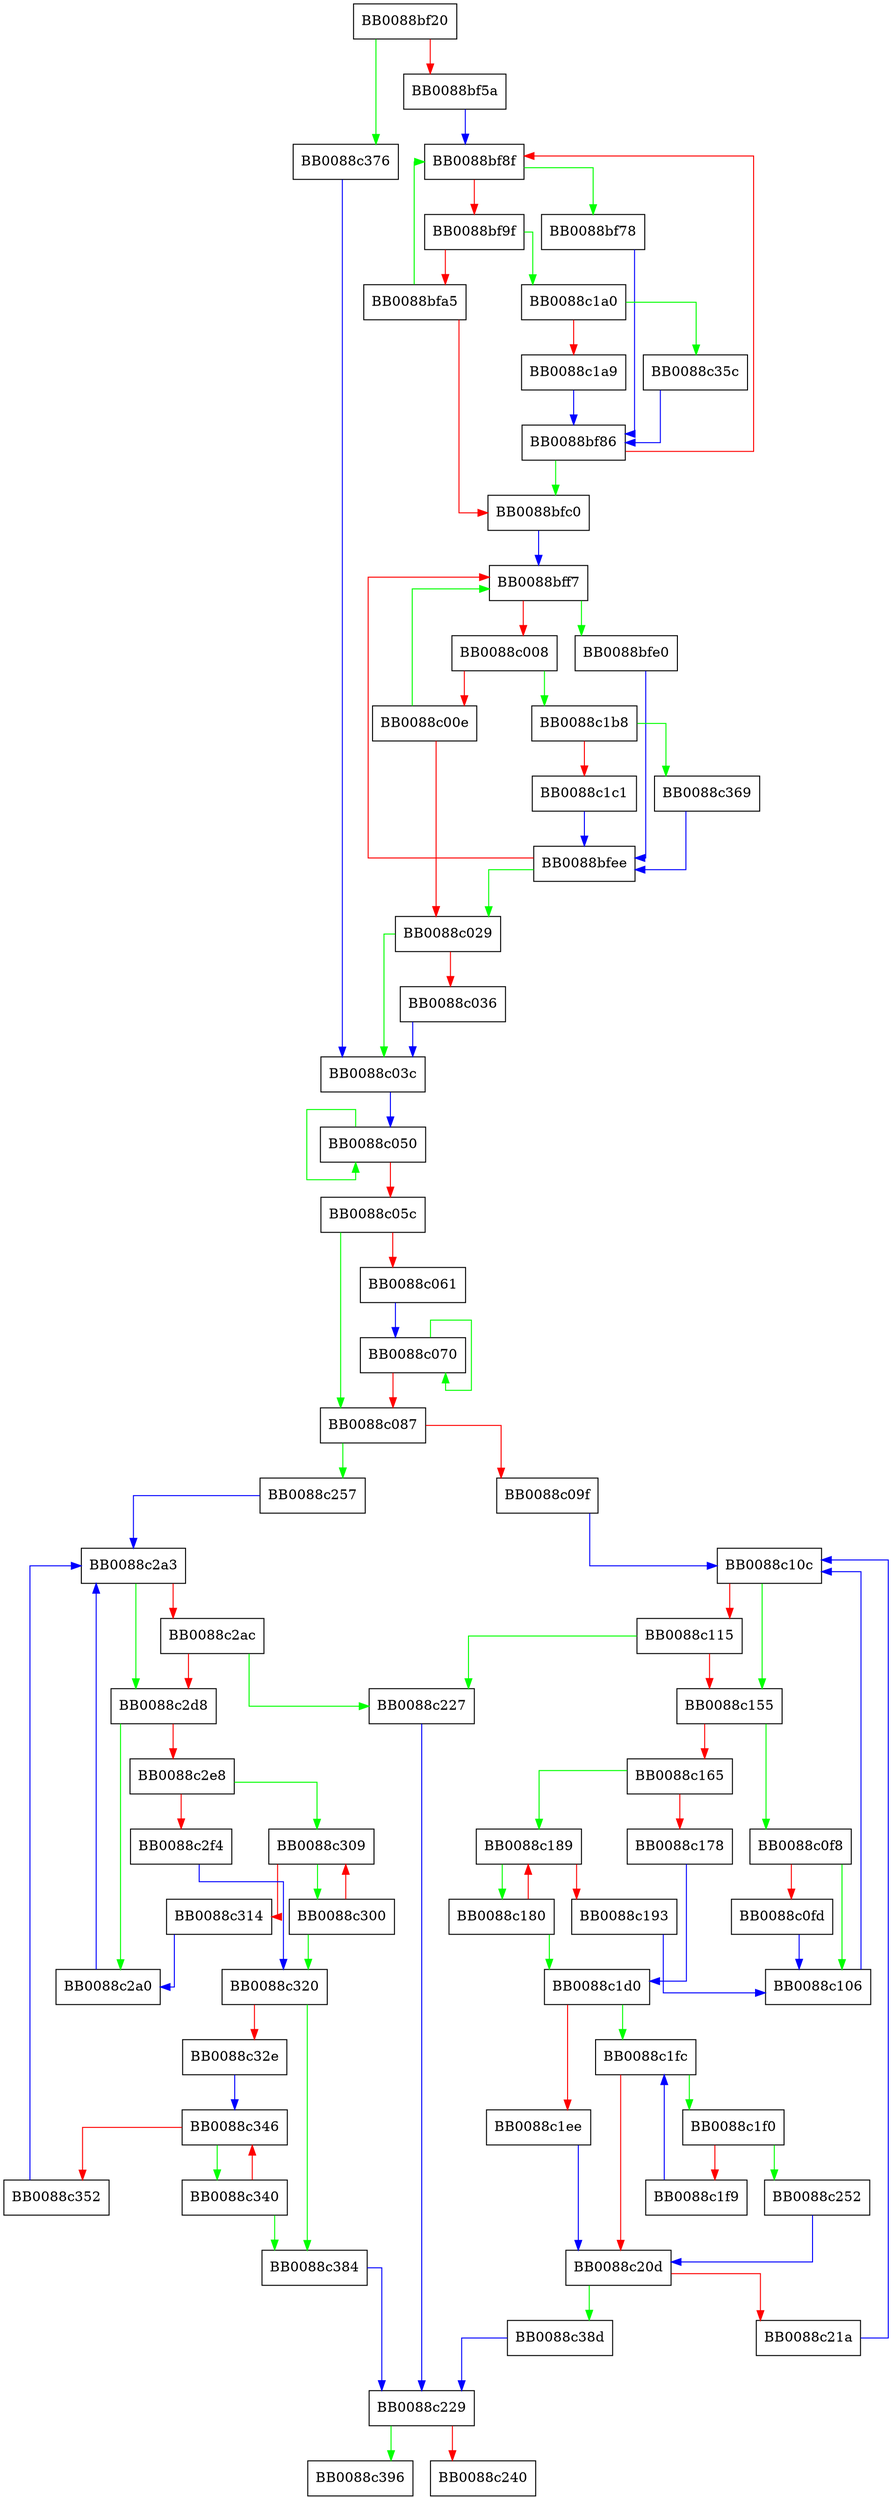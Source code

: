 digraph two_way_long_needle {
  node [shape="box"];
  graph [splines=ortho];
  BB0088bf20 -> BB0088c376 [color="green"];
  BB0088bf20 -> BB0088bf5a [color="red"];
  BB0088bf5a -> BB0088bf8f [color="blue"];
  BB0088bf78 -> BB0088bf86 [color="blue"];
  BB0088bf86 -> BB0088bfc0 [color="green"];
  BB0088bf86 -> BB0088bf8f [color="red"];
  BB0088bf8f -> BB0088bf78 [color="green"];
  BB0088bf8f -> BB0088bf9f [color="red"];
  BB0088bf9f -> BB0088c1a0 [color="green"];
  BB0088bf9f -> BB0088bfa5 [color="red"];
  BB0088bfa5 -> BB0088bf8f [color="green"];
  BB0088bfa5 -> BB0088bfc0 [color="red"];
  BB0088bfc0 -> BB0088bff7 [color="blue"];
  BB0088bfe0 -> BB0088bfee [color="blue"];
  BB0088bfee -> BB0088c029 [color="green"];
  BB0088bfee -> BB0088bff7 [color="red"];
  BB0088bff7 -> BB0088bfe0 [color="green"];
  BB0088bff7 -> BB0088c008 [color="red"];
  BB0088c008 -> BB0088c1b8 [color="green"];
  BB0088c008 -> BB0088c00e [color="red"];
  BB0088c00e -> BB0088bff7 [color="green"];
  BB0088c00e -> BB0088c029 [color="red"];
  BB0088c029 -> BB0088c03c [color="green"];
  BB0088c029 -> BB0088c036 [color="red"];
  BB0088c036 -> BB0088c03c [color="blue"];
  BB0088c03c -> BB0088c050 [color="blue"];
  BB0088c050 -> BB0088c050 [color="green"];
  BB0088c050 -> BB0088c05c [color="red"];
  BB0088c05c -> BB0088c087 [color="green"];
  BB0088c05c -> BB0088c061 [color="red"];
  BB0088c061 -> BB0088c070 [color="blue"];
  BB0088c070 -> BB0088c070 [color="green"];
  BB0088c070 -> BB0088c087 [color="red"];
  BB0088c087 -> BB0088c257 [color="green"];
  BB0088c087 -> BB0088c09f [color="red"];
  BB0088c09f -> BB0088c10c [color="blue"];
  BB0088c0f8 -> BB0088c106 [color="green"];
  BB0088c0f8 -> BB0088c0fd [color="red"];
  BB0088c0fd -> BB0088c106 [color="blue"];
  BB0088c106 -> BB0088c10c [color="blue"];
  BB0088c10c -> BB0088c155 [color="green"];
  BB0088c10c -> BB0088c115 [color="red"];
  BB0088c115 -> BB0088c227 [color="green"];
  BB0088c115 -> BB0088c155 [color="red"];
  BB0088c155 -> BB0088c0f8 [color="green"];
  BB0088c155 -> BB0088c165 [color="red"];
  BB0088c165 -> BB0088c189 [color="green"];
  BB0088c165 -> BB0088c178 [color="red"];
  BB0088c178 -> BB0088c1d0 [color="blue"];
  BB0088c180 -> BB0088c1d0 [color="green"];
  BB0088c180 -> BB0088c189 [color="red"];
  BB0088c189 -> BB0088c180 [color="green"];
  BB0088c189 -> BB0088c193 [color="red"];
  BB0088c193 -> BB0088c106 [color="blue"];
  BB0088c1a0 -> BB0088c35c [color="green"];
  BB0088c1a0 -> BB0088c1a9 [color="red"];
  BB0088c1a9 -> BB0088bf86 [color="blue"];
  BB0088c1b8 -> BB0088c369 [color="green"];
  BB0088c1b8 -> BB0088c1c1 [color="red"];
  BB0088c1c1 -> BB0088bfee [color="blue"];
  BB0088c1d0 -> BB0088c1fc [color="green"];
  BB0088c1d0 -> BB0088c1ee [color="red"];
  BB0088c1ee -> BB0088c20d [color="blue"];
  BB0088c1f0 -> BB0088c252 [color="green"];
  BB0088c1f0 -> BB0088c1f9 [color="red"];
  BB0088c1f9 -> BB0088c1fc [color="blue"];
  BB0088c1fc -> BB0088c1f0 [color="green"];
  BB0088c1fc -> BB0088c20d [color="red"];
  BB0088c20d -> BB0088c38d [color="green"];
  BB0088c20d -> BB0088c21a [color="red"];
  BB0088c21a -> BB0088c10c [color="blue"];
  BB0088c227 -> BB0088c229 [color="blue"];
  BB0088c229 -> BB0088c396 [color="green"];
  BB0088c229 -> BB0088c240 [color="red"];
  BB0088c252 -> BB0088c20d [color="blue"];
  BB0088c257 -> BB0088c2a3 [color="blue"];
  BB0088c2a0 -> BB0088c2a3 [color="blue"];
  BB0088c2a3 -> BB0088c2d8 [color="green"];
  BB0088c2a3 -> BB0088c2ac [color="red"];
  BB0088c2ac -> BB0088c227 [color="green"];
  BB0088c2ac -> BB0088c2d8 [color="red"];
  BB0088c2d8 -> BB0088c2a0 [color="green"];
  BB0088c2d8 -> BB0088c2e8 [color="red"];
  BB0088c2e8 -> BB0088c309 [color="green"];
  BB0088c2e8 -> BB0088c2f4 [color="red"];
  BB0088c2f4 -> BB0088c320 [color="blue"];
  BB0088c300 -> BB0088c320 [color="green"];
  BB0088c300 -> BB0088c309 [color="red"];
  BB0088c309 -> BB0088c300 [color="green"];
  BB0088c309 -> BB0088c314 [color="red"];
  BB0088c314 -> BB0088c2a0 [color="blue"];
  BB0088c320 -> BB0088c384 [color="green"];
  BB0088c320 -> BB0088c32e [color="red"];
  BB0088c32e -> BB0088c346 [color="blue"];
  BB0088c340 -> BB0088c384 [color="green"];
  BB0088c340 -> BB0088c346 [color="red"];
  BB0088c346 -> BB0088c340 [color="green"];
  BB0088c346 -> BB0088c352 [color="red"];
  BB0088c352 -> BB0088c2a3 [color="blue"];
  BB0088c35c -> BB0088bf86 [color="blue"];
  BB0088c369 -> BB0088bfee [color="blue"];
  BB0088c376 -> BB0088c03c [color="blue"];
  BB0088c384 -> BB0088c229 [color="blue"];
  BB0088c38d -> BB0088c229 [color="blue"];
}